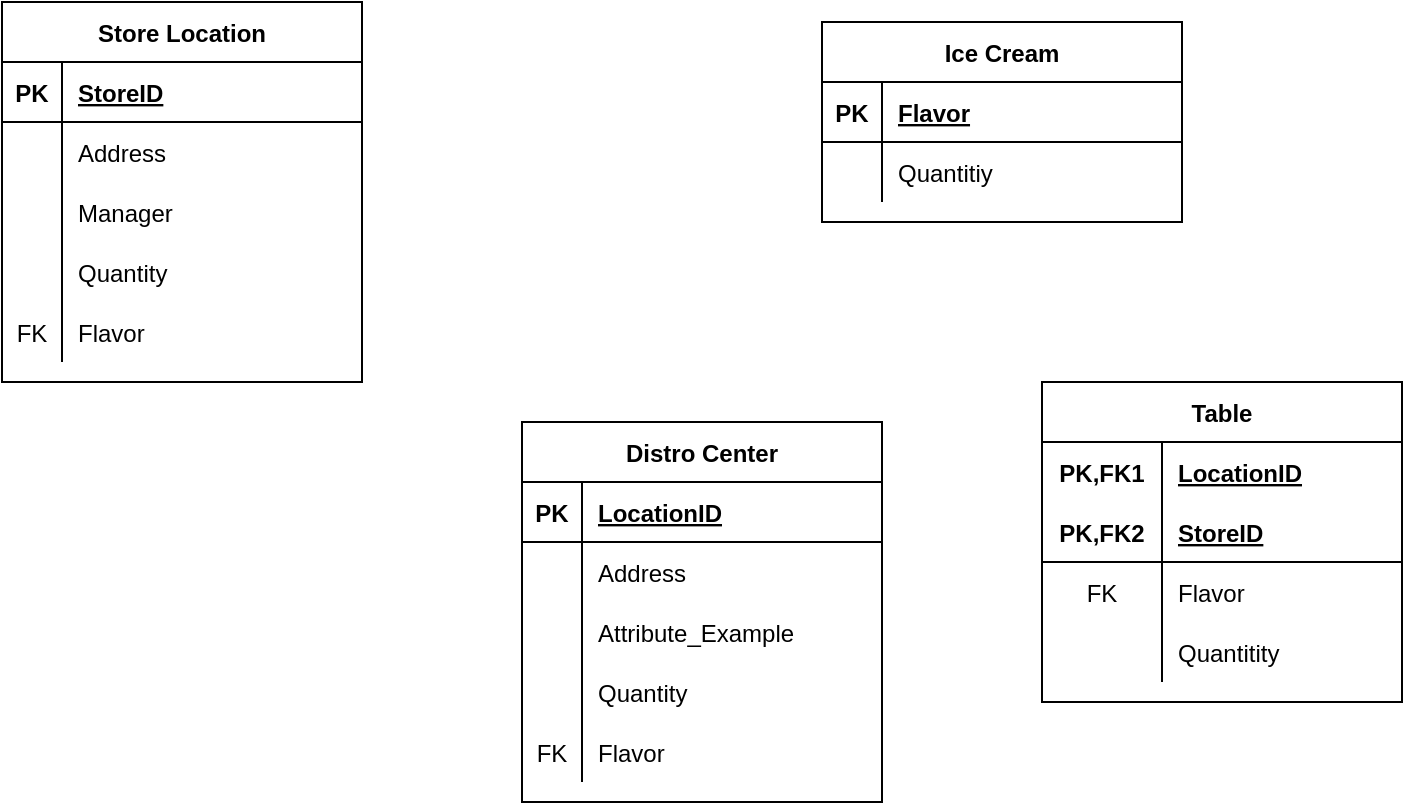 <mxfile version="14.4.3" type="device"><diagram id="bvZ6_ZJYNw0H8iwZlz9X" name="Page-1"><mxGraphModel dx="1106" dy="616" grid="1" gridSize="10" guides="1" tooltips="1" connect="1" arrows="1" fold="1" page="1" pageScale="1" pageWidth="850" pageHeight="1100" math="0" shadow="0"><root><mxCell id="0"/><mxCell id="1" parent="0"/><mxCell id="4hl0AcFwZch5IIEdXcTC-1" value="Store Location" style="shape=table;startSize=30;container=1;collapsible=1;childLayout=tableLayout;fixedRows=1;rowLines=0;fontStyle=1;align=center;resizeLast=1;" vertex="1" parent="1"><mxGeometry x="60" y="70" width="180" height="190" as="geometry"/></mxCell><mxCell id="4hl0AcFwZch5IIEdXcTC-2" value="" style="shape=partialRectangle;collapsible=0;dropTarget=0;pointerEvents=0;fillColor=none;top=0;left=0;bottom=1;right=0;points=[[0,0.5],[1,0.5]];portConstraint=eastwest;" vertex="1" parent="4hl0AcFwZch5IIEdXcTC-1"><mxGeometry y="30" width="180" height="30" as="geometry"/></mxCell><mxCell id="4hl0AcFwZch5IIEdXcTC-3" value="PK" style="shape=partialRectangle;connectable=0;fillColor=none;top=0;left=0;bottom=0;right=0;fontStyle=1;overflow=hidden;" vertex="1" parent="4hl0AcFwZch5IIEdXcTC-2"><mxGeometry width="30" height="30" as="geometry"/></mxCell><mxCell id="4hl0AcFwZch5IIEdXcTC-4" value="StoreID" style="shape=partialRectangle;connectable=0;fillColor=none;top=0;left=0;bottom=0;right=0;align=left;spacingLeft=6;fontStyle=5;overflow=hidden;" vertex="1" parent="4hl0AcFwZch5IIEdXcTC-2"><mxGeometry x="30" width="150" height="30" as="geometry"/></mxCell><mxCell id="4hl0AcFwZch5IIEdXcTC-5" value="" style="shape=partialRectangle;collapsible=0;dropTarget=0;pointerEvents=0;fillColor=none;top=0;left=0;bottom=0;right=0;points=[[0,0.5],[1,0.5]];portConstraint=eastwest;" vertex="1" parent="4hl0AcFwZch5IIEdXcTC-1"><mxGeometry y="60" width="180" height="30" as="geometry"/></mxCell><mxCell id="4hl0AcFwZch5IIEdXcTC-6" value="" style="shape=partialRectangle;connectable=0;fillColor=none;top=0;left=0;bottom=0;right=0;editable=1;overflow=hidden;" vertex="1" parent="4hl0AcFwZch5IIEdXcTC-5"><mxGeometry width="30" height="30" as="geometry"/></mxCell><mxCell id="4hl0AcFwZch5IIEdXcTC-7" value="Address" style="shape=partialRectangle;connectable=0;fillColor=none;top=0;left=0;bottom=0;right=0;align=left;spacingLeft=6;overflow=hidden;" vertex="1" parent="4hl0AcFwZch5IIEdXcTC-5"><mxGeometry x="30" width="150" height="30" as="geometry"/></mxCell><mxCell id="4hl0AcFwZch5IIEdXcTC-8" value="" style="shape=partialRectangle;collapsible=0;dropTarget=0;pointerEvents=0;fillColor=none;top=0;left=0;bottom=0;right=0;points=[[0,0.5],[1,0.5]];portConstraint=eastwest;" vertex="1" parent="4hl0AcFwZch5IIEdXcTC-1"><mxGeometry y="90" width="180" height="30" as="geometry"/></mxCell><mxCell id="4hl0AcFwZch5IIEdXcTC-9" value="" style="shape=partialRectangle;connectable=0;fillColor=none;top=0;left=0;bottom=0;right=0;editable=1;overflow=hidden;" vertex="1" parent="4hl0AcFwZch5IIEdXcTC-8"><mxGeometry width="30" height="30" as="geometry"/></mxCell><mxCell id="4hl0AcFwZch5IIEdXcTC-10" value="Manager" style="shape=partialRectangle;connectable=0;fillColor=none;top=0;left=0;bottom=0;right=0;align=left;spacingLeft=6;overflow=hidden;" vertex="1" parent="4hl0AcFwZch5IIEdXcTC-8"><mxGeometry x="30" width="150" height="30" as="geometry"/></mxCell><mxCell id="4hl0AcFwZch5IIEdXcTC-40" value="" style="shape=partialRectangle;collapsible=0;dropTarget=0;pointerEvents=0;fillColor=none;top=0;left=0;bottom=0;right=0;points=[[0,0.5],[1,0.5]];portConstraint=eastwest;" vertex="1" parent="4hl0AcFwZch5IIEdXcTC-1"><mxGeometry y="120" width="180" height="30" as="geometry"/></mxCell><mxCell id="4hl0AcFwZch5IIEdXcTC-41" value="" style="shape=partialRectangle;connectable=0;fillColor=none;top=0;left=0;bottom=0;right=0;editable=1;overflow=hidden;" vertex="1" parent="4hl0AcFwZch5IIEdXcTC-40"><mxGeometry width="30" height="30" as="geometry"/></mxCell><mxCell id="4hl0AcFwZch5IIEdXcTC-42" value="Quantity" style="shape=partialRectangle;connectable=0;fillColor=none;top=0;left=0;bottom=0;right=0;align=left;spacingLeft=6;overflow=hidden;" vertex="1" parent="4hl0AcFwZch5IIEdXcTC-40"><mxGeometry x="30" width="150" height="30" as="geometry"/></mxCell><mxCell id="4hl0AcFwZch5IIEdXcTC-43" value="" style="shape=partialRectangle;collapsible=0;dropTarget=0;pointerEvents=0;fillColor=none;top=0;left=0;bottom=0;right=0;points=[[0,0.5],[1,0.5]];portConstraint=eastwest;" vertex="1" parent="4hl0AcFwZch5IIEdXcTC-1"><mxGeometry y="150" width="180" height="30" as="geometry"/></mxCell><mxCell id="4hl0AcFwZch5IIEdXcTC-44" value="FK" style="shape=partialRectangle;connectable=0;fillColor=none;top=0;left=0;bottom=0;right=0;editable=1;overflow=hidden;" vertex="1" parent="4hl0AcFwZch5IIEdXcTC-43"><mxGeometry width="30" height="30" as="geometry"/></mxCell><mxCell id="4hl0AcFwZch5IIEdXcTC-45" value="Flavor" style="shape=partialRectangle;connectable=0;fillColor=none;top=0;left=0;bottom=0;right=0;align=left;spacingLeft=6;overflow=hidden;" vertex="1" parent="4hl0AcFwZch5IIEdXcTC-43"><mxGeometry x="30" width="150" height="30" as="geometry"/></mxCell><mxCell id="4hl0AcFwZch5IIEdXcTC-14" value="Ice Cream" style="shape=table;startSize=30;container=1;collapsible=1;childLayout=tableLayout;fixedRows=1;rowLines=0;fontStyle=1;align=center;resizeLast=1;" vertex="1" parent="1"><mxGeometry x="470" y="80" width="180" height="100" as="geometry"/></mxCell><mxCell id="4hl0AcFwZch5IIEdXcTC-15" value="" style="shape=partialRectangle;collapsible=0;dropTarget=0;pointerEvents=0;fillColor=none;top=0;left=0;bottom=1;right=0;points=[[0,0.5],[1,0.5]];portConstraint=eastwest;" vertex="1" parent="4hl0AcFwZch5IIEdXcTC-14"><mxGeometry y="30" width="180" height="30" as="geometry"/></mxCell><mxCell id="4hl0AcFwZch5IIEdXcTC-16" value="PK" style="shape=partialRectangle;connectable=0;fillColor=none;top=0;left=0;bottom=0;right=0;fontStyle=1;overflow=hidden;" vertex="1" parent="4hl0AcFwZch5IIEdXcTC-15"><mxGeometry width="30" height="30" as="geometry"/></mxCell><mxCell id="4hl0AcFwZch5IIEdXcTC-17" value="Flavor" style="shape=partialRectangle;connectable=0;fillColor=none;top=0;left=0;bottom=0;right=0;align=left;spacingLeft=6;fontStyle=5;overflow=hidden;" vertex="1" parent="4hl0AcFwZch5IIEdXcTC-15"><mxGeometry x="30" width="150" height="30" as="geometry"/></mxCell><mxCell id="4hl0AcFwZch5IIEdXcTC-18" value="" style="shape=partialRectangle;collapsible=0;dropTarget=0;pointerEvents=0;fillColor=none;top=0;left=0;bottom=0;right=0;points=[[0,0.5],[1,0.5]];portConstraint=eastwest;" vertex="1" parent="4hl0AcFwZch5IIEdXcTC-14"><mxGeometry y="60" width="180" height="30" as="geometry"/></mxCell><mxCell id="4hl0AcFwZch5IIEdXcTC-19" value="" style="shape=partialRectangle;connectable=0;fillColor=none;top=0;left=0;bottom=0;right=0;editable=1;overflow=hidden;" vertex="1" parent="4hl0AcFwZch5IIEdXcTC-18"><mxGeometry width="30" height="30" as="geometry"/></mxCell><mxCell id="4hl0AcFwZch5IIEdXcTC-20" value="Quantitiy" style="shape=partialRectangle;connectable=0;fillColor=none;top=0;left=0;bottom=0;right=0;align=left;spacingLeft=6;overflow=hidden;" vertex="1" parent="4hl0AcFwZch5IIEdXcTC-18"><mxGeometry x="30" width="150" height="30" as="geometry"/></mxCell><mxCell id="4hl0AcFwZch5IIEdXcTC-27" value="Distro Center" style="shape=table;startSize=30;container=1;collapsible=1;childLayout=tableLayout;fixedRows=1;rowLines=0;fontStyle=1;align=center;resizeLast=1;" vertex="1" parent="1"><mxGeometry x="320" y="280" width="180" height="190" as="geometry"/></mxCell><mxCell id="4hl0AcFwZch5IIEdXcTC-28" value="" style="shape=partialRectangle;collapsible=0;dropTarget=0;pointerEvents=0;fillColor=none;top=0;left=0;bottom=1;right=0;points=[[0,0.5],[1,0.5]];portConstraint=eastwest;" vertex="1" parent="4hl0AcFwZch5IIEdXcTC-27"><mxGeometry y="30" width="180" height="30" as="geometry"/></mxCell><mxCell id="4hl0AcFwZch5IIEdXcTC-29" value="PK" style="shape=partialRectangle;connectable=0;fillColor=none;top=0;left=0;bottom=0;right=0;fontStyle=1;overflow=hidden;" vertex="1" parent="4hl0AcFwZch5IIEdXcTC-28"><mxGeometry width="30" height="30" as="geometry"/></mxCell><mxCell id="4hl0AcFwZch5IIEdXcTC-30" value="LocationID" style="shape=partialRectangle;connectable=0;fillColor=none;top=0;left=0;bottom=0;right=0;align=left;spacingLeft=6;fontStyle=5;overflow=hidden;" vertex="1" parent="4hl0AcFwZch5IIEdXcTC-28"><mxGeometry x="30" width="150" height="30" as="geometry"/></mxCell><mxCell id="4hl0AcFwZch5IIEdXcTC-31" value="" style="shape=partialRectangle;collapsible=0;dropTarget=0;pointerEvents=0;fillColor=none;top=0;left=0;bottom=0;right=0;points=[[0,0.5],[1,0.5]];portConstraint=eastwest;" vertex="1" parent="4hl0AcFwZch5IIEdXcTC-27"><mxGeometry y="60" width="180" height="30" as="geometry"/></mxCell><mxCell id="4hl0AcFwZch5IIEdXcTC-32" value="" style="shape=partialRectangle;connectable=0;fillColor=none;top=0;left=0;bottom=0;right=0;editable=1;overflow=hidden;" vertex="1" parent="4hl0AcFwZch5IIEdXcTC-31"><mxGeometry width="30" height="30" as="geometry"/></mxCell><mxCell id="4hl0AcFwZch5IIEdXcTC-33" value="Address" style="shape=partialRectangle;connectable=0;fillColor=none;top=0;left=0;bottom=0;right=0;align=left;spacingLeft=6;overflow=hidden;" vertex="1" parent="4hl0AcFwZch5IIEdXcTC-31"><mxGeometry x="30" width="150" height="30" as="geometry"/></mxCell><mxCell id="4hl0AcFwZch5IIEdXcTC-34" value="" style="shape=partialRectangle;collapsible=0;dropTarget=0;pointerEvents=0;fillColor=none;top=0;left=0;bottom=0;right=0;points=[[0,0.5],[1,0.5]];portConstraint=eastwest;" vertex="1" parent="4hl0AcFwZch5IIEdXcTC-27"><mxGeometry y="90" width="180" height="30" as="geometry"/></mxCell><mxCell id="4hl0AcFwZch5IIEdXcTC-35" value="" style="shape=partialRectangle;connectable=0;fillColor=none;top=0;left=0;bottom=0;right=0;editable=1;overflow=hidden;" vertex="1" parent="4hl0AcFwZch5IIEdXcTC-34"><mxGeometry width="30" height="30" as="geometry"/></mxCell><mxCell id="4hl0AcFwZch5IIEdXcTC-36" value="Attribute_Example" style="shape=partialRectangle;connectable=0;fillColor=none;top=0;left=0;bottom=0;right=0;align=left;spacingLeft=6;overflow=hidden;" vertex="1" parent="4hl0AcFwZch5IIEdXcTC-34"><mxGeometry x="30" width="150" height="30" as="geometry"/></mxCell><mxCell id="4hl0AcFwZch5IIEdXcTC-46" value="" style="shape=partialRectangle;collapsible=0;dropTarget=0;pointerEvents=0;fillColor=none;top=0;left=0;bottom=0;right=0;points=[[0,0.5],[1,0.5]];portConstraint=eastwest;" vertex="1" parent="4hl0AcFwZch5IIEdXcTC-27"><mxGeometry y="120" width="180" height="30" as="geometry"/></mxCell><mxCell id="4hl0AcFwZch5IIEdXcTC-47" value="" style="shape=partialRectangle;connectable=0;fillColor=none;top=0;left=0;bottom=0;right=0;editable=1;overflow=hidden;" vertex="1" parent="4hl0AcFwZch5IIEdXcTC-46"><mxGeometry width="30" height="30" as="geometry"/></mxCell><mxCell id="4hl0AcFwZch5IIEdXcTC-48" value="Quantity" style="shape=partialRectangle;connectable=0;fillColor=none;top=0;left=0;bottom=0;right=0;align=left;spacingLeft=6;overflow=hidden;" vertex="1" parent="4hl0AcFwZch5IIEdXcTC-46"><mxGeometry x="30" width="150" height="30" as="geometry"/></mxCell><mxCell id="4hl0AcFwZch5IIEdXcTC-49" value="" style="shape=partialRectangle;collapsible=0;dropTarget=0;pointerEvents=0;fillColor=none;top=0;left=0;bottom=0;right=0;points=[[0,0.5],[1,0.5]];portConstraint=eastwest;" vertex="1" parent="4hl0AcFwZch5IIEdXcTC-27"><mxGeometry y="150" width="180" height="30" as="geometry"/></mxCell><mxCell id="4hl0AcFwZch5IIEdXcTC-50" value="FK" style="shape=partialRectangle;connectable=0;fillColor=none;top=0;left=0;bottom=0;right=0;editable=1;overflow=hidden;" vertex="1" parent="4hl0AcFwZch5IIEdXcTC-49"><mxGeometry width="30" height="30" as="geometry"/></mxCell><mxCell id="4hl0AcFwZch5IIEdXcTC-51" value="Flavor" style="shape=partialRectangle;connectable=0;fillColor=none;top=0;left=0;bottom=0;right=0;align=left;spacingLeft=6;overflow=hidden;" vertex="1" parent="4hl0AcFwZch5IIEdXcTC-49"><mxGeometry x="30" width="150" height="30" as="geometry"/></mxCell><mxCell id="4hl0AcFwZch5IIEdXcTC-52" value="Table" style="shape=table;startSize=30;container=1;collapsible=1;childLayout=tableLayout;fixedRows=1;rowLines=0;fontStyle=1;align=center;resizeLast=1;" vertex="1" parent="1"><mxGeometry x="580" y="260" width="180" height="160" as="geometry"/></mxCell><mxCell id="4hl0AcFwZch5IIEdXcTC-53" value="" style="shape=partialRectangle;collapsible=0;dropTarget=0;pointerEvents=0;fillColor=none;top=0;left=0;bottom=0;right=0;points=[[0,0.5],[1,0.5]];portConstraint=eastwest;" vertex="1" parent="4hl0AcFwZch5IIEdXcTC-52"><mxGeometry y="30" width="180" height="30" as="geometry"/></mxCell><mxCell id="4hl0AcFwZch5IIEdXcTC-54" value="PK,FK1" style="shape=partialRectangle;connectable=0;fillColor=none;top=0;left=0;bottom=0;right=0;fontStyle=1;overflow=hidden;" vertex="1" parent="4hl0AcFwZch5IIEdXcTC-53"><mxGeometry width="60" height="30" as="geometry"/></mxCell><mxCell id="4hl0AcFwZch5IIEdXcTC-55" value="LocationID" style="shape=partialRectangle;connectable=0;fillColor=none;top=0;left=0;bottom=0;right=0;align=left;spacingLeft=6;fontStyle=5;overflow=hidden;" vertex="1" parent="4hl0AcFwZch5IIEdXcTC-53"><mxGeometry x="60" width="120" height="30" as="geometry"/></mxCell><mxCell id="4hl0AcFwZch5IIEdXcTC-56" value="" style="shape=partialRectangle;collapsible=0;dropTarget=0;pointerEvents=0;fillColor=none;top=0;left=0;bottom=1;right=0;points=[[0,0.5],[1,0.5]];portConstraint=eastwest;" vertex="1" parent="4hl0AcFwZch5IIEdXcTC-52"><mxGeometry y="60" width="180" height="30" as="geometry"/></mxCell><mxCell id="4hl0AcFwZch5IIEdXcTC-57" value="PK,FK2" style="shape=partialRectangle;connectable=0;fillColor=none;top=0;left=0;bottom=0;right=0;fontStyle=1;overflow=hidden;" vertex="1" parent="4hl0AcFwZch5IIEdXcTC-56"><mxGeometry width="60" height="30" as="geometry"/></mxCell><mxCell id="4hl0AcFwZch5IIEdXcTC-58" value="StoreID" style="shape=partialRectangle;connectable=0;fillColor=none;top=0;left=0;bottom=0;right=0;align=left;spacingLeft=6;fontStyle=5;overflow=hidden;" vertex="1" parent="4hl0AcFwZch5IIEdXcTC-56"><mxGeometry x="60" width="120" height="30" as="geometry"/></mxCell><mxCell id="4hl0AcFwZch5IIEdXcTC-59" value="" style="shape=partialRectangle;collapsible=0;dropTarget=0;pointerEvents=0;fillColor=none;top=0;left=0;bottom=0;right=0;points=[[0,0.5],[1,0.5]];portConstraint=eastwest;" vertex="1" parent="4hl0AcFwZch5IIEdXcTC-52"><mxGeometry y="90" width="180" height="30" as="geometry"/></mxCell><mxCell id="4hl0AcFwZch5IIEdXcTC-60" value="FK" style="shape=partialRectangle;connectable=0;fillColor=none;top=0;left=0;bottom=0;right=0;editable=1;overflow=hidden;" vertex="1" parent="4hl0AcFwZch5IIEdXcTC-59"><mxGeometry width="60" height="30" as="geometry"/></mxCell><mxCell id="4hl0AcFwZch5IIEdXcTC-61" value="Flavor" style="shape=partialRectangle;connectable=0;fillColor=none;top=0;left=0;bottom=0;right=0;align=left;spacingLeft=6;overflow=hidden;" vertex="1" parent="4hl0AcFwZch5IIEdXcTC-59"><mxGeometry x="60" width="120" height="30" as="geometry"/></mxCell><mxCell id="4hl0AcFwZch5IIEdXcTC-62" value="" style="shape=partialRectangle;collapsible=0;dropTarget=0;pointerEvents=0;fillColor=none;top=0;left=0;bottom=0;right=0;points=[[0,0.5],[1,0.5]];portConstraint=eastwest;" vertex="1" parent="4hl0AcFwZch5IIEdXcTC-52"><mxGeometry y="120" width="180" height="30" as="geometry"/></mxCell><mxCell id="4hl0AcFwZch5IIEdXcTC-63" value="" style="shape=partialRectangle;connectable=0;fillColor=none;top=0;left=0;bottom=0;right=0;editable=1;overflow=hidden;" vertex="1" parent="4hl0AcFwZch5IIEdXcTC-62"><mxGeometry width="60" height="30" as="geometry"/></mxCell><mxCell id="4hl0AcFwZch5IIEdXcTC-64" value="Quantitity" style="shape=partialRectangle;connectable=0;fillColor=none;top=0;left=0;bottom=0;right=0;align=left;spacingLeft=6;overflow=hidden;" vertex="1" parent="4hl0AcFwZch5IIEdXcTC-62"><mxGeometry x="60" width="120" height="30" as="geometry"/></mxCell></root></mxGraphModel></diagram></mxfile>